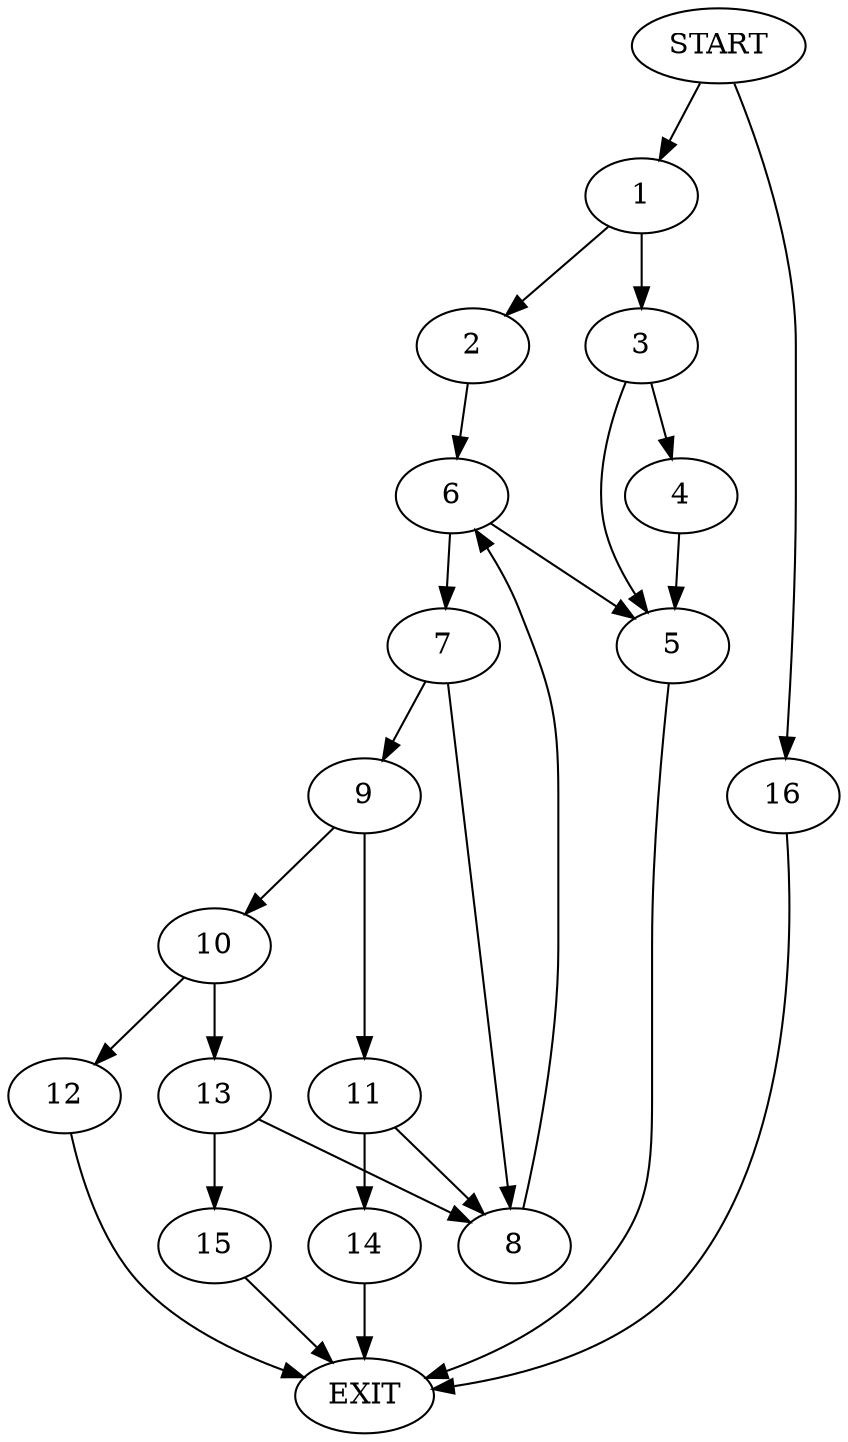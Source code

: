 digraph {
0 [label="START"]
17 [label="EXIT"]
0 -> 1
1 -> 2
1 -> 3
3 -> 4
3 -> 5
2 -> 6
4 -> 5
5 -> 17
6 -> 7
6 -> 5
7 -> 8
7 -> 9
9 -> 10
9 -> 11
8 -> 6
10 -> 12
10 -> 13
11 -> 8
11 -> 14
14 -> 17
13 -> 8
13 -> 15
12 -> 17
15 -> 17
0 -> 16
16 -> 17
}
